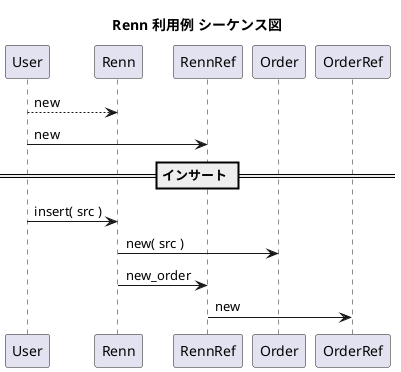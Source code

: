 @startuml

title "Renn 利用例 シーケンス図"

User --> Renn : new
User -> RennRef : new

== インサート ==
User -> Renn : insert( src )
Renn -> Order : new( src )
RennRef <- Renn : new_order
OrderRef <- RennRef : new

@enduml
